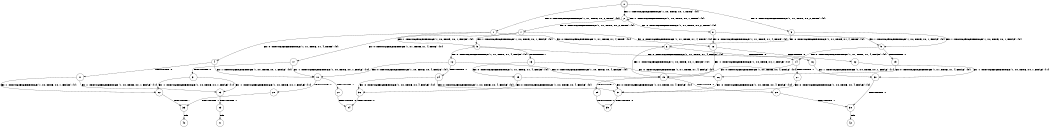 digraph BCG {
size = "7, 10.5";
center = TRUE;
node [shape = circle];
0 [peripheries = 2];
0 -> 1 [label = "EX !0 !ATOMIC_EXCH_BRANCH (1, +1, TRUE, +0, 2, TRUE) !{0}"];
0 -> 2 [label = "EX !1 !ATOMIC_EXCH_BRANCH (1, +0, TRUE, +0, 1, TRUE) !{0}"];
0 -> 3 [label = "EX !0 !ATOMIC_EXCH_BRANCH (1, +1, TRUE, +0, 2, TRUE) !{0}"];
1 -> 4 [label = "EX !0 !ATOMIC_EXCH_BRANCH (1, +1, TRUE, +1, 4, TRUE) !{0}"];
1 -> 5 [label = "EX !1 !ATOMIC_EXCH_BRANCH (1, +0, TRUE, +0, 1, FALSE) !{0}"];
1 -> 6 [label = "EX !0 !ATOMIC_EXCH_BRANCH (1, +1, TRUE, +1, 4, TRUE) !{0}"];
2 -> 2 [label = "EX !1 !ATOMIC_EXCH_BRANCH (1, +0, TRUE, +0, 1, TRUE) !{0}"];
2 -> 7 [label = "EX !0 !ATOMIC_EXCH_BRANCH (1, +1, TRUE, +0, 2, TRUE) !{0}"];
2 -> 8 [label = "EX !0 !ATOMIC_EXCH_BRANCH (1, +1, TRUE, +0, 2, TRUE) !{0}"];
3 -> 9 [label = "EX !1 !ATOMIC_EXCH_BRANCH (1, +0, TRUE, +0, 1, FALSE) !{0}"];
3 -> 6 [label = "EX !0 !ATOMIC_EXCH_BRANCH (1, +1, TRUE, +1, 4, TRUE) !{0}"];
4 -> 10 [label = "EX !1 !ATOMIC_EXCH_BRANCH (1, +0, TRUE, +0, 1, FALSE) !{0}"];
4 -> 11 [label = "TERMINATE !0"];
5 -> 12 [label = "EX !0 !ATOMIC_EXCH_BRANCH (1, +1, TRUE, +1, 4, FALSE) !{0}"];
5 -> 13 [label = "TERMINATE !1"];
5 -> 14 [label = "EX !0 !ATOMIC_EXCH_BRANCH (1, +1, TRUE, +1, 4, FALSE) !{0}"];
6 -> 15 [label = "EX !1 !ATOMIC_EXCH_BRANCH (1, +0, TRUE, +0, 1, FALSE) !{0}"];
6 -> 16 [label = "TERMINATE !0"];
7 -> 17 [label = "EX !0 !ATOMIC_EXCH_BRANCH (1, +1, TRUE, +1, 4, TRUE) !{0}"];
7 -> 5 [label = "EX !1 !ATOMIC_EXCH_BRANCH (1, +0, TRUE, +0, 1, FALSE) !{0}"];
7 -> 18 [label = "EX !0 !ATOMIC_EXCH_BRANCH (1, +1, TRUE, +1, 4, TRUE) !{0}"];
8 -> 9 [label = "EX !1 !ATOMIC_EXCH_BRANCH (1, +0, TRUE, +0, 1, FALSE) !{0}"];
8 -> 18 [label = "EX !0 !ATOMIC_EXCH_BRANCH (1, +1, TRUE, +1, 4, TRUE) !{0}"];
9 -> 19 [label = "TERMINATE !1"];
9 -> 14 [label = "EX !0 !ATOMIC_EXCH_BRANCH (1, +1, TRUE, +1, 4, FALSE) !{0}"];
10 -> 20 [label = "TERMINATE !0"];
10 -> 21 [label = "TERMINATE !1"];
11 -> 22 [label = "EX !1 !ATOMIC_EXCH_BRANCH (1, +0, TRUE, +0, 1, FALSE) !{1}"];
11 -> 23 [label = "EX !1 !ATOMIC_EXCH_BRANCH (1, +0, TRUE, +0, 1, FALSE) !{1}"];
12 -> 10 [label = "EX !0 !ATOMIC_EXCH_BRANCH (1, +0, TRUE, +0, 4, FALSE) !{0}"];
12 -> 24 [label = "TERMINATE !1"];
12 -> 15 [label = "EX !0 !ATOMIC_EXCH_BRANCH (1, +0, TRUE, +0, 4, FALSE) !{0}"];
13 -> 25 [label = "EX !0 !ATOMIC_EXCH_BRANCH (1, +1, TRUE, +1, 4, FALSE) !{0}"];
13 -> 26 [label = "EX !0 !ATOMIC_EXCH_BRANCH (1, +1, TRUE, +1, 4, FALSE) !{0}"];
14 -> 27 [label = "TERMINATE !1"];
14 -> 15 [label = "EX !0 !ATOMIC_EXCH_BRANCH (1, +0, TRUE, +0, 4, FALSE) !{0}"];
15 -> 28 [label = "TERMINATE !0"];
15 -> 29 [label = "TERMINATE !1"];
16 -> 30 [label = "EX !1 !ATOMIC_EXCH_BRANCH (1, +0, TRUE, +0, 1, FALSE) !{1}"];
17 -> 10 [label = "EX !1 !ATOMIC_EXCH_BRANCH (1, +0, TRUE, +0, 1, FALSE) !{0}"];
17 -> 31 [label = "TERMINATE !0"];
18 -> 15 [label = "EX !1 !ATOMIC_EXCH_BRANCH (1, +0, TRUE, +0, 1, FALSE) !{0}"];
18 -> 32 [label = "TERMINATE !0"];
19 -> 26 [label = "EX !0 !ATOMIC_EXCH_BRANCH (1, +1, TRUE, +1, 4, FALSE) !{0}"];
20 -> 33 [label = "TERMINATE !1"];
21 -> 34 [label = "TERMINATE !0"];
22 -> 33 [label = "TERMINATE !1"];
23 -> 35 [label = "TERMINATE !1"];
24 -> 36 [label = "EX !0 !ATOMIC_EXCH_BRANCH (1, +0, TRUE, +0, 4, FALSE) !{0}"];
24 -> 37 [label = "EX !0 !ATOMIC_EXCH_BRANCH (1, +0, TRUE, +0, 4, FALSE) !{0}"];
25 -> 36 [label = "EX !0 !ATOMIC_EXCH_BRANCH (1, +0, TRUE, +0, 4, FALSE) !{0}"];
25 -> 37 [label = "EX !0 !ATOMIC_EXCH_BRANCH (1, +0, TRUE, +0, 4, FALSE) !{0}"];
26 -> 37 [label = "EX !0 !ATOMIC_EXCH_BRANCH (1, +0, TRUE, +0, 4, FALSE) !{0}"];
27 -> 37 [label = "EX !0 !ATOMIC_EXCH_BRANCH (1, +0, TRUE, +0, 4, FALSE) !{0}"];
28 -> 38 [label = "TERMINATE !1"];
29 -> 39 [label = "TERMINATE !0"];
30 -> 38 [label = "TERMINATE !1"];
31 -> 22 [label = "EX !1 !ATOMIC_EXCH_BRANCH (1, +0, TRUE, +0, 1, FALSE) !{1}"];
31 -> 23 [label = "EX !1 !ATOMIC_EXCH_BRANCH (1, +0, TRUE, +0, 1, FALSE) !{1}"];
32 -> 30 [label = "EX !1 !ATOMIC_EXCH_BRANCH (1, +0, TRUE, +0, 1, FALSE) !{1}"];
33 -> 40 [label = "exit"];
35 -> 41 [label = "exit"];
36 -> 34 [label = "TERMINATE !0"];
37 -> 39 [label = "TERMINATE !0"];
38 -> 42 [label = "exit"];
}
